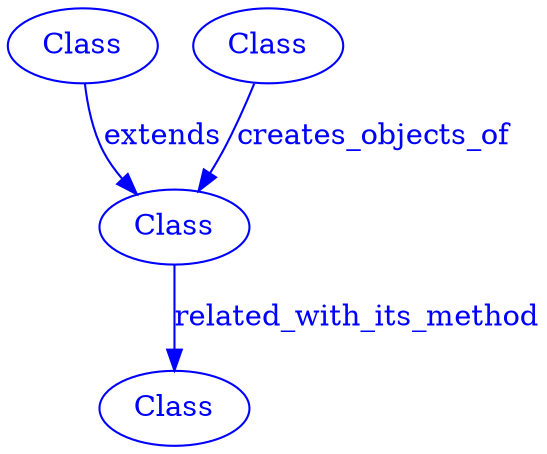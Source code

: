 
digraph SubdueGraph {
  4 [label="Class",color=blue,fontcolor=blue];
  5 [label="Class",color=blue,fontcolor=blue];
  6 [label="Class",color=blue,fontcolor=blue];
  10 [label="Class",color=blue,fontcolor=blue];
  4 -> 5 [label="extends",color=blue,fontcolor=blue];
  5 -> 10 [label="related_with_its_method",color=blue,fontcolor=blue];
  6 -> 5 [label="creates_objects_of",color=blue,fontcolor=blue];
}
